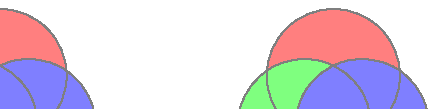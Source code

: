 \documentclass[border=5mm]{standalone}
\usepackage{dwmpcode}
\usepackage{luamplib}
\begin{document}
\mplibtextextlabel{enable}
\begin{mplibcode}
def withalpha expr a = 
    withprescript "tr_alternative=2"
    withprescript "tr_transparency=" & decimal a
enddef;
beginfig(1);
path r, g, b; r = fullcircle scaled 48 shifted 12 up; g = r rotated 120; b = g rotated 120;
picture P[];

for i=0 upto 7:
    numeric a; a = 1/8 + i/8;
    P[i] = image(
        fill r withcolor 1/2[white, red] withalpha a;
        fill g withcolor 1/2[white, green] withalpha a;
        fill b withcolor 1/2[white, blue] withalpha a;
        draw r withcolor 1/2;
        draw g withcolor 1/2;
        draw b withcolor 1/2;
        label.bot(TEX("\mpl{withalpha " & decimal a & "}") scaled 0.8, point 1/2 of bbox currentpicture);
    );
endfor

for i=0 upto 7:
    draw P[i] shifted 120(i div 4, -(i mod 4)) ;
endfor

endfig;
\end{mplibcode}
\end{document}

